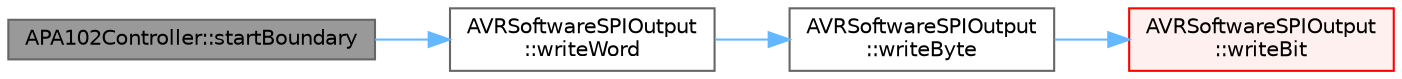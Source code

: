 digraph "APA102Controller::startBoundary"
{
 // LATEX_PDF_SIZE
  bgcolor="transparent";
  edge [fontname=Helvetica,fontsize=10,labelfontname=Helvetica,labelfontsize=10];
  node [fontname=Helvetica,fontsize=10,shape=box,height=0.2,width=0.4];
  rankdir="LR";
  Node1 [id="Node000001",label="APA102Controller::startBoundary",height=0.2,width=0.4,color="gray40", fillcolor="grey60", style="filled", fontcolor="black",tooltip=" "];
  Node1 -> Node2 [id="edge1_Node000001_Node000002",color="steelblue1",style="solid",tooltip=" "];
  Node2 [id="Node000002",label="AVRSoftwareSPIOutput\l::writeWord",height=0.2,width=0.4,color="grey40", fillcolor="white", style="filled",URL="$dc/d57/class_a_v_r_software_s_p_i_output.html#a34421832d232a692d08d39d87733acd8",tooltip="Write a word (two bytes) over SPI."];
  Node2 -> Node3 [id="edge2_Node000002_Node000003",color="steelblue1",style="solid",tooltip=" "];
  Node3 [id="Node000003",label="AVRSoftwareSPIOutput\l::writeByte",height=0.2,width=0.4,color="grey40", fillcolor="white", style="filled",URL="$dc/d57/class_a_v_r_software_s_p_i_output.html#a58393081ec8c54bd6968642b89e8bd43",tooltip="Write a single byte over SPI."];
  Node3 -> Node4 [id="edge3_Node000003_Node000004",color="steelblue1",style="solid",tooltip=" "];
  Node4 [id="Node000004",label="AVRSoftwareSPIOutput\l::writeBit",height=0.2,width=0.4,color="red", fillcolor="#FFF0F0", style="filled",URL="$dc/d57/class_a_v_r_software_s_p_i_output.html#ad13d8cd559302413e8c885aab5ad7497",tooltip="Write the BIT'th bit out via SPI, setting the data pin then strobing the clock."];
}
